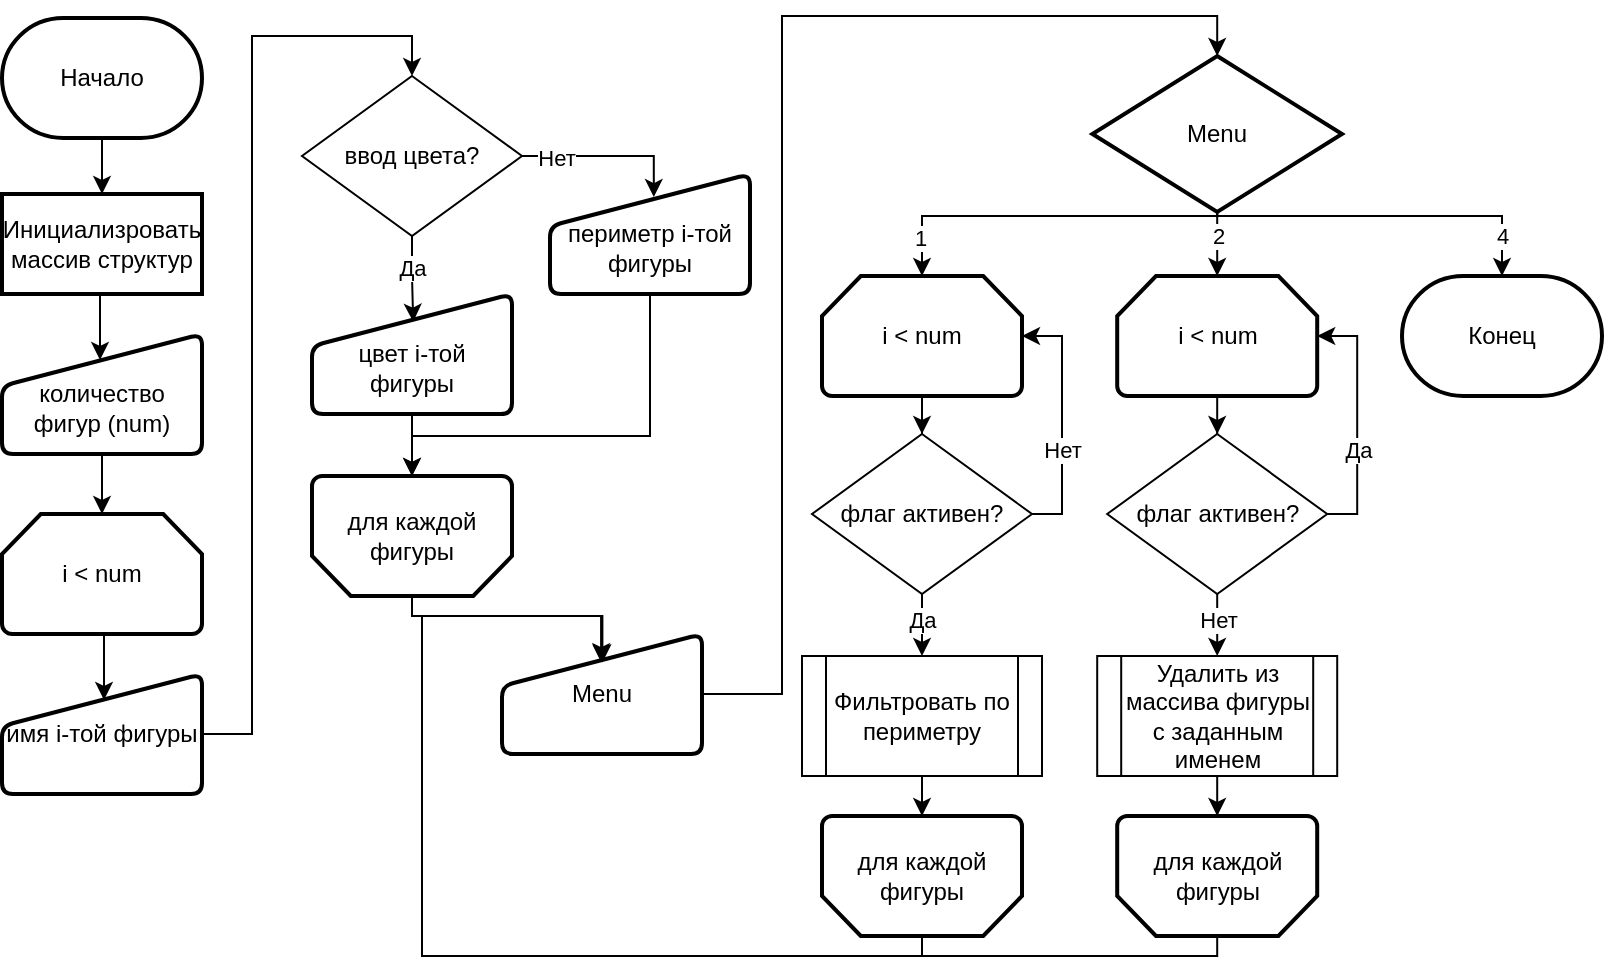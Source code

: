 <mxfile version="16.5.1" type="device"><diagram name="2_1" id="AGk9PsbKG4yfcmLNKomX"><mxGraphModel dx="1206" dy="761" grid="1" gridSize="10" guides="1" tooltips="1" connect="1" arrows="1" fold="1" page="1" pageScale="1" pageWidth="827" pageHeight="583" math="0" shadow="0"><root><mxCell id="_mP06q21zTchJCsDbkNZ-0"/><mxCell id="_mP06q21zTchJCsDbkNZ-1" parent="_mP06q21zTchJCsDbkNZ-0"/><mxCell id="kWQ6_zqu6AqxRDms9JBk-33" style="edgeStyle=orthogonalEdgeStyle;rounded=0;orthogonalLoop=1;jettySize=auto;html=1;strokeWidth=1;" parent="_mP06q21zTchJCsDbkNZ-1" source="_mP06q21zTchJCsDbkNZ-3" target="_mP06q21zTchJCsDbkNZ-7" edge="1"><mxGeometry relative="1" as="geometry"/></mxCell><mxCell id="_mP06q21zTchJCsDbkNZ-3" value="Начало" style="strokeWidth=2;html=1;shape=mxgraph.flowchart.terminator;whiteSpace=wrap;" parent="_mP06q21zTchJCsDbkNZ-1" vertex="1"><mxGeometry x="90" y="11" width="100" height="60" as="geometry"/></mxCell><mxCell id="kWQ6_zqu6AqxRDms9JBk-34" style="edgeStyle=orthogonalEdgeStyle;rounded=0;orthogonalLoop=1;jettySize=auto;html=1;entryX=0.75;entryY=0;entryDx=0;entryDy=0;strokeWidth=1;exitX=0.5;exitY=1;exitDx=0;exitDy=0;" parent="_mP06q21zTchJCsDbkNZ-1" source="_mP06q21zTchJCsDbkNZ-7" edge="1"><mxGeometry relative="1" as="geometry"><mxPoint x="150" y="159" as="sourcePoint"/><mxPoint x="139" y="182" as="targetPoint"/></mxGeometry></mxCell><mxCell id="_mP06q21zTchJCsDbkNZ-7" value="Инициализровать массив структур" style="rounded=0;whiteSpace=wrap;html=1;absoluteArcSize=1;arcSize=14;strokeWidth=2;" parent="_mP06q21zTchJCsDbkNZ-1" vertex="1"><mxGeometry x="90" y="99" width="100" height="50" as="geometry"/></mxCell><mxCell id="kWQ6_zqu6AqxRDms9JBk-35" style="edgeStyle=orthogonalEdgeStyle;rounded=0;orthogonalLoop=1;jettySize=auto;html=1;entryX=0.5;entryY=0;entryDx=0;entryDy=0;entryPerimeter=0;strokeWidth=1;" parent="_mP06q21zTchJCsDbkNZ-1" source="x7VUAeS50ySYtkC6R8WO-0" target="kWQ6_zqu6AqxRDms9JBk-0" edge="1"><mxGeometry relative="1" as="geometry"/></mxCell><mxCell id="x7VUAeS50ySYtkC6R8WO-0" value="&lt;br&gt;количество фигур (num)" style="html=1;strokeWidth=2;shape=manualInput;whiteSpace=wrap;rounded=1;size=26;arcSize=11;" parent="_mP06q21zTchJCsDbkNZ-1" vertex="1"><mxGeometry x="90" y="169" width="100" height="60" as="geometry"/></mxCell><mxCell id="kWQ6_zqu6AqxRDms9JBk-0" value="i &amp;lt; num" style="strokeWidth=2;html=1;shape=mxgraph.flowchart.loop_limit;whiteSpace=wrap;" parent="_mP06q21zTchJCsDbkNZ-1" vertex="1"><mxGeometry x="90" y="259" width="100" height="60" as="geometry"/></mxCell><mxCell id="m7eqk_oekFuUnLVWJfVQ-2" style="edgeStyle=orthogonalEdgeStyle;rounded=0;orthogonalLoop=1;jettySize=auto;html=1;entryX=0.5;entryY=0;entryDx=0;entryDy=0;" parent="_mP06q21zTchJCsDbkNZ-1" source="kWQ6_zqu6AqxRDms9JBk-1" target="m7eqk_oekFuUnLVWJfVQ-1" edge="1"><mxGeometry relative="1" as="geometry"/></mxCell><mxCell id="kWQ6_zqu6AqxRDms9JBk-1" value="имя i-той фигуры" style="html=1;strokeWidth=2;shape=manualInput;whiteSpace=wrap;rounded=1;size=26;arcSize=11;" parent="_mP06q21zTchJCsDbkNZ-1" vertex="1"><mxGeometry x="90" y="339" width="100" height="60" as="geometry"/></mxCell><mxCell id="kWQ6_zqu6AqxRDms9JBk-36" style="edgeStyle=orthogonalEdgeStyle;rounded=0;orthogonalLoop=1;jettySize=auto;html=1;entryX=0.75;entryY=0;entryDx=0;entryDy=0;strokeWidth=1;exitX=0.5;exitY=1;exitDx=0;exitDy=0;" parent="_mP06q21zTchJCsDbkNZ-1" edge="1"><mxGeometry relative="1" as="geometry"><mxPoint x="142.0" y="319" as="sourcePoint"/><mxPoint x="141" y="352" as="targetPoint"/></mxGeometry></mxCell><mxCell id="iL8_0BQP-dy-cd7QoR6_-22" style="edgeStyle=orthogonalEdgeStyle;rounded=0;orthogonalLoop=1;jettySize=auto;html=1;entryX=0.497;entryY=0.239;entryDx=0;entryDy=0;entryPerimeter=0;strokeWidth=1;" parent="_mP06q21zTchJCsDbkNZ-1" source="m7eqk_oekFuUnLVWJfVQ-0" target="iL8_0BQP-dy-cd7QoR6_-21" edge="1"><mxGeometry relative="1" as="geometry"><Array as="points"><mxPoint x="295" y="310"/><mxPoint x="390" y="310"/></Array></mxGeometry></mxCell><mxCell id="m7eqk_oekFuUnLVWJfVQ-0" value="для каждой фигуры" style="strokeWidth=2;html=1;shape=mxgraph.flowchart.loop_limit;whiteSpace=wrap;direction=west;" parent="_mP06q21zTchJCsDbkNZ-1" vertex="1"><mxGeometry x="245" y="240" width="100" height="60" as="geometry"/></mxCell><mxCell id="m7eqk_oekFuUnLVWJfVQ-5" style="edgeStyle=orthogonalEdgeStyle;rounded=0;orthogonalLoop=1;jettySize=auto;html=1;entryX=0.506;entryY=0.231;entryDx=0;entryDy=0;entryPerimeter=0;" parent="_mP06q21zTchJCsDbkNZ-1" source="m7eqk_oekFuUnLVWJfVQ-1" target="m7eqk_oekFuUnLVWJfVQ-4" edge="1"><mxGeometry relative="1" as="geometry"/></mxCell><mxCell id="m7eqk_oekFuUnLVWJfVQ-10" value="Да" style="edgeLabel;html=1;align=center;verticalAlign=middle;resizable=0;points=[];" parent="m7eqk_oekFuUnLVWJfVQ-5" vertex="1" connectable="0"><mxGeometry x="-0.296" relative="1" as="geometry"><mxPoint as="offset"/></mxGeometry></mxCell><mxCell id="m7eqk_oekFuUnLVWJfVQ-8" style="edgeStyle=orthogonalEdgeStyle;rounded=0;orthogonalLoop=1;jettySize=auto;html=1;entryX=0.519;entryY=0.192;entryDx=0;entryDy=0;entryPerimeter=0;" parent="_mP06q21zTchJCsDbkNZ-1" source="m7eqk_oekFuUnLVWJfVQ-1" target="m7eqk_oekFuUnLVWJfVQ-6" edge="1"><mxGeometry relative="1" as="geometry"><Array as="points"><mxPoint x="416" y="80"/></Array></mxGeometry></mxCell><mxCell id="m7eqk_oekFuUnLVWJfVQ-9" value="Нет" style="edgeLabel;html=1;align=center;verticalAlign=middle;resizable=0;points=[];" parent="m7eqk_oekFuUnLVWJfVQ-8" vertex="1" connectable="0"><mxGeometry x="-0.601" y="-1" relative="1" as="geometry"><mxPoint as="offset"/></mxGeometry></mxCell><mxCell id="m7eqk_oekFuUnLVWJfVQ-1" value="ввод цвета?" style="rhombus;whiteSpace=wrap;html=1;" parent="_mP06q21zTchJCsDbkNZ-1" vertex="1"><mxGeometry x="240" y="40" width="110" height="80" as="geometry"/></mxCell><mxCell id="m7eqk_oekFuUnLVWJfVQ-12" style="edgeStyle=orthogonalEdgeStyle;rounded=0;orthogonalLoop=1;jettySize=auto;html=1;entryX=0.5;entryY=1;entryDx=0;entryDy=0;entryPerimeter=0;" parent="_mP06q21zTchJCsDbkNZ-1" source="m7eqk_oekFuUnLVWJfVQ-4" target="m7eqk_oekFuUnLVWJfVQ-0" edge="1"><mxGeometry relative="1" as="geometry"/></mxCell><mxCell id="m7eqk_oekFuUnLVWJfVQ-4" value="&lt;br&gt;цвет i-той фигуры" style="html=1;strokeWidth=2;shape=manualInput;whiteSpace=wrap;rounded=1;size=26;arcSize=11;" parent="_mP06q21zTchJCsDbkNZ-1" vertex="1"><mxGeometry x="245" y="149" width="100" height="60" as="geometry"/></mxCell><mxCell id="iL8_0BQP-dy-cd7QoR6_-24" style="edgeStyle=orthogonalEdgeStyle;rounded=0;orthogonalLoop=1;jettySize=auto;html=1;entryX=0.5;entryY=1;entryDx=0;entryDy=0;entryPerimeter=0;strokeWidth=1;" parent="_mP06q21zTchJCsDbkNZ-1" source="m7eqk_oekFuUnLVWJfVQ-6" target="m7eqk_oekFuUnLVWJfVQ-0" edge="1"><mxGeometry relative="1" as="geometry"><Array as="points"><mxPoint x="414" y="220"/><mxPoint x="295" y="220"/></Array></mxGeometry></mxCell><mxCell id="m7eqk_oekFuUnLVWJfVQ-6" value="&lt;br&gt;периметр i-той фигуры" style="html=1;strokeWidth=2;shape=manualInput;whiteSpace=wrap;rounded=1;size=26;arcSize=11;" parent="_mP06q21zTchJCsDbkNZ-1" vertex="1"><mxGeometry x="364" y="89" width="100" height="60" as="geometry"/></mxCell><mxCell id="HZN5jSzLsxxfqgQOXFx1-21" style="edgeStyle=orthogonalEdgeStyle;rounded=0;orthogonalLoop=1;jettySize=auto;html=1;entryX=0.5;entryY=0;entryDx=0;entryDy=0;entryPerimeter=0;strokeWidth=1;exitX=0.5;exitY=1;exitDx=0;exitDy=0;exitPerimeter=0;" edge="1" parent="_mP06q21zTchJCsDbkNZ-1" source="iL8_0BQP-dy-cd7QoR6_-3" target="HZN5jSzLsxxfqgQOXFx1-9"><mxGeometry relative="1" as="geometry"><Array as="points"><mxPoint x="698" y="110"/><mxPoint x="550" y="110"/></Array></mxGeometry></mxCell><mxCell id="HZN5jSzLsxxfqgQOXFx1-22" value="1" style="edgeLabel;html=1;align=center;verticalAlign=middle;resizable=0;points=[];" vertex="1" connectable="0" parent="HZN5jSzLsxxfqgQOXFx1-21"><mxGeometry x="0.78" y="-1" relative="1" as="geometry"><mxPoint as="offset"/></mxGeometry></mxCell><mxCell id="HZN5jSzLsxxfqgQOXFx1-33" style="edgeStyle=orthogonalEdgeStyle;rounded=0;orthogonalLoop=1;jettySize=auto;html=1;strokeWidth=1;" edge="1" parent="_mP06q21zTchJCsDbkNZ-1" source="iL8_0BQP-dy-cd7QoR6_-3" target="HZN5jSzLsxxfqgQOXFx1-24"><mxGeometry relative="1" as="geometry"/></mxCell><mxCell id="HZN5jSzLsxxfqgQOXFx1-37" value="2" style="edgeLabel;html=1;align=center;verticalAlign=middle;resizable=0;points=[];" vertex="1" connectable="0" parent="HZN5jSzLsxxfqgQOXFx1-33"><mxGeometry x="-0.626" relative="1" as="geometry"><mxPoint y="3" as="offset"/></mxGeometry></mxCell><mxCell id="HZN5jSzLsxxfqgQOXFx1-35" style="edgeStyle=orthogonalEdgeStyle;rounded=0;orthogonalLoop=1;jettySize=auto;html=1;entryX=0.5;entryY=0;entryDx=0;entryDy=0;entryPerimeter=0;strokeWidth=1;" edge="1" parent="_mP06q21zTchJCsDbkNZ-1" source="iL8_0BQP-dy-cd7QoR6_-3" target="iL8_0BQP-dy-cd7QoR6_-12"><mxGeometry relative="1" as="geometry"><Array as="points"><mxPoint x="698" y="110"/><mxPoint x="840" y="110"/></Array></mxGeometry></mxCell><mxCell id="HZN5jSzLsxxfqgQOXFx1-36" value="4" style="edgeLabel;html=1;align=center;verticalAlign=middle;resizable=0;points=[];" vertex="1" connectable="0" parent="HZN5jSzLsxxfqgQOXFx1-35"><mxGeometry x="0.744" relative="1" as="geometry"><mxPoint y="2" as="offset"/></mxGeometry></mxCell><mxCell id="iL8_0BQP-dy-cd7QoR6_-3" value="Menu" style="strokeWidth=2;html=1;shape=mxgraph.flowchart.decision;whiteSpace=wrap;" parent="_mP06q21zTchJCsDbkNZ-1" vertex="1"><mxGeometry x="635.2" y="30" width="124.8" height="78" as="geometry"/></mxCell><mxCell id="iL8_0BQP-dy-cd7QoR6_-12" value="Конец" style="strokeWidth=2;html=1;shape=mxgraph.flowchart.terminator;whiteSpace=wrap;" parent="_mP06q21zTchJCsDbkNZ-1" vertex="1"><mxGeometry x="790" y="140" width="100" height="60" as="geometry"/></mxCell><mxCell id="HZN5jSzLsxxfqgQOXFx1-38" style="edgeStyle=orthogonalEdgeStyle;rounded=0;orthogonalLoop=1;jettySize=auto;html=1;entryX=0.5;entryY=0;entryDx=0;entryDy=0;entryPerimeter=0;strokeWidth=1;" edge="1" parent="_mP06q21zTchJCsDbkNZ-1" source="iL8_0BQP-dy-cd7QoR6_-21" target="iL8_0BQP-dy-cd7QoR6_-3"><mxGeometry relative="1" as="geometry"><Array as="points"><mxPoint x="480" y="349"/><mxPoint x="480" y="10"/><mxPoint x="698" y="10"/></Array></mxGeometry></mxCell><mxCell id="iL8_0BQP-dy-cd7QoR6_-21" value="Menu" style="html=1;strokeWidth=2;shape=manualInput;whiteSpace=wrap;rounded=1;size=26;arcSize=11;" parent="_mP06q21zTchJCsDbkNZ-1" vertex="1"><mxGeometry x="340" y="319" width="100" height="60" as="geometry"/></mxCell><mxCell id="HZN5jSzLsxxfqgQOXFx1-12" style="edgeStyle=orthogonalEdgeStyle;rounded=0;orthogonalLoop=1;jettySize=auto;html=1;entryX=0.5;entryY=0;entryDx=0;entryDy=0;strokeWidth=1;" edge="1" parent="_mP06q21zTchJCsDbkNZ-1" source="HZN5jSzLsxxfqgQOXFx1-9" target="HZN5jSzLsxxfqgQOXFx1-11"><mxGeometry relative="1" as="geometry"/></mxCell><mxCell id="HZN5jSzLsxxfqgQOXFx1-9" value="i &amp;lt; num" style="strokeWidth=2;html=1;shape=mxgraph.flowchart.loop_limit;whiteSpace=wrap;" vertex="1" parent="_mP06q21zTchJCsDbkNZ-1"><mxGeometry x="500" y="140" width="100" height="60" as="geometry"/></mxCell><mxCell id="HZN5jSzLsxxfqgQOXFx1-39" style="edgeStyle=orthogonalEdgeStyle;rounded=0;orthogonalLoop=1;jettySize=auto;html=1;strokeWidth=1;entryX=0.496;entryY=0.227;entryDx=0;entryDy=0;entryPerimeter=0;" edge="1" parent="_mP06q21zTchJCsDbkNZ-1" source="HZN5jSzLsxxfqgQOXFx1-10" target="iL8_0BQP-dy-cd7QoR6_-21"><mxGeometry relative="1" as="geometry"><mxPoint x="390" y="330" as="targetPoint"/><Array as="points"><mxPoint x="550" y="480"/><mxPoint x="300" y="480"/><mxPoint x="300" y="310"/><mxPoint x="390" y="310"/></Array></mxGeometry></mxCell><mxCell id="HZN5jSzLsxxfqgQOXFx1-10" value="для каждой фигуры" style="strokeWidth=2;html=1;shape=mxgraph.flowchart.loop_limit;whiteSpace=wrap;direction=west;" vertex="1" parent="_mP06q21zTchJCsDbkNZ-1"><mxGeometry x="500" y="410" width="100" height="60" as="geometry"/></mxCell><mxCell id="HZN5jSzLsxxfqgQOXFx1-16" style="edgeStyle=orthogonalEdgeStyle;rounded=0;orthogonalLoop=1;jettySize=auto;html=1;entryX=1;entryY=0.5;entryDx=0;entryDy=0;entryPerimeter=0;strokeWidth=1;" edge="1" parent="_mP06q21zTchJCsDbkNZ-1" source="HZN5jSzLsxxfqgQOXFx1-11" target="HZN5jSzLsxxfqgQOXFx1-9"><mxGeometry relative="1" as="geometry"><Array as="points"><mxPoint x="620" y="259"/><mxPoint x="620" y="170"/></Array></mxGeometry></mxCell><mxCell id="HZN5jSzLsxxfqgQOXFx1-17" value="Нет" style="edgeLabel;html=1;align=center;verticalAlign=middle;resizable=0;points=[];" vertex="1" connectable="0" parent="HZN5jSzLsxxfqgQOXFx1-16"><mxGeometry x="-0.237" relative="1" as="geometry"><mxPoint as="offset"/></mxGeometry></mxCell><mxCell id="HZN5jSzLsxxfqgQOXFx1-18" style="edgeStyle=orthogonalEdgeStyle;rounded=0;orthogonalLoop=1;jettySize=auto;html=1;entryX=0.5;entryY=0;entryDx=0;entryDy=0;strokeWidth=1;" edge="1" parent="_mP06q21zTchJCsDbkNZ-1" source="HZN5jSzLsxxfqgQOXFx1-11" target="HZN5jSzLsxxfqgQOXFx1-15"><mxGeometry relative="1" as="geometry"/></mxCell><mxCell id="HZN5jSzLsxxfqgQOXFx1-19" value="Да" style="edgeLabel;html=1;align=center;verticalAlign=middle;resizable=0;points=[];" vertex="1" connectable="0" parent="HZN5jSzLsxxfqgQOXFx1-18"><mxGeometry x="0.242" relative="1" as="geometry"><mxPoint as="offset"/></mxGeometry></mxCell><mxCell id="HZN5jSzLsxxfqgQOXFx1-11" value="флаг активен?" style="rhombus;whiteSpace=wrap;html=1;" vertex="1" parent="_mP06q21zTchJCsDbkNZ-1"><mxGeometry x="495" y="219" width="110" height="80" as="geometry"/></mxCell><mxCell id="HZN5jSzLsxxfqgQOXFx1-20" style="edgeStyle=orthogonalEdgeStyle;rounded=0;orthogonalLoop=1;jettySize=auto;html=1;strokeWidth=1;" edge="1" parent="_mP06q21zTchJCsDbkNZ-1" source="HZN5jSzLsxxfqgQOXFx1-15" target="HZN5jSzLsxxfqgQOXFx1-10"><mxGeometry relative="1" as="geometry"/></mxCell><mxCell id="HZN5jSzLsxxfqgQOXFx1-15" value="Фильтровать по периметру" style="shape=process;whiteSpace=wrap;html=1;backgroundOutline=1;" vertex="1" parent="_mP06q21zTchJCsDbkNZ-1"><mxGeometry x="490" y="330.0" width="120" height="60" as="geometry"/></mxCell><mxCell id="HZN5jSzLsxxfqgQOXFx1-23" style="edgeStyle=orthogonalEdgeStyle;rounded=0;orthogonalLoop=1;jettySize=auto;html=1;entryX=0.5;entryY=0;entryDx=0;entryDy=0;strokeWidth=1;" edge="1" parent="_mP06q21zTchJCsDbkNZ-1" source="HZN5jSzLsxxfqgQOXFx1-24" target="HZN5jSzLsxxfqgQOXFx1-30"><mxGeometry relative="1" as="geometry"/></mxCell><mxCell id="HZN5jSzLsxxfqgQOXFx1-24" value="i &amp;lt; num" style="strokeWidth=2;html=1;shape=mxgraph.flowchart.loop_limit;whiteSpace=wrap;" vertex="1" parent="_mP06q21zTchJCsDbkNZ-1"><mxGeometry x="647.6" y="140" width="100" height="60" as="geometry"/></mxCell><mxCell id="HZN5jSzLsxxfqgQOXFx1-40" style="edgeStyle=orthogonalEdgeStyle;rounded=0;orthogonalLoop=1;jettySize=auto;html=1;entryX=0.502;entryY=0.237;entryDx=0;entryDy=0;entryPerimeter=0;strokeWidth=1;" edge="1" parent="_mP06q21zTchJCsDbkNZ-1" source="HZN5jSzLsxxfqgQOXFx1-25" target="iL8_0BQP-dy-cd7QoR6_-21"><mxGeometry relative="1" as="geometry"><Array as="points"><mxPoint x="698" y="480"/><mxPoint x="300" y="480"/><mxPoint x="300" y="310"/><mxPoint x="390" y="310"/></Array></mxGeometry></mxCell><mxCell id="HZN5jSzLsxxfqgQOXFx1-25" value="для каждой фигуры" style="strokeWidth=2;html=1;shape=mxgraph.flowchart.loop_limit;whiteSpace=wrap;direction=west;" vertex="1" parent="_mP06q21zTchJCsDbkNZ-1"><mxGeometry x="647.6" y="410" width="100" height="60" as="geometry"/></mxCell><mxCell id="HZN5jSzLsxxfqgQOXFx1-26" style="edgeStyle=orthogonalEdgeStyle;rounded=0;orthogonalLoop=1;jettySize=auto;html=1;entryX=1;entryY=0.5;entryDx=0;entryDy=0;entryPerimeter=0;strokeWidth=1;" edge="1" parent="_mP06q21zTchJCsDbkNZ-1" source="HZN5jSzLsxxfqgQOXFx1-30" target="HZN5jSzLsxxfqgQOXFx1-24"><mxGeometry relative="1" as="geometry"><Array as="points"><mxPoint x="767.6" y="259"/><mxPoint x="767.6" y="170"/></Array></mxGeometry></mxCell><mxCell id="HZN5jSzLsxxfqgQOXFx1-27" value="Да" style="edgeLabel;html=1;align=center;verticalAlign=middle;resizable=0;points=[];" vertex="1" connectable="0" parent="HZN5jSzLsxxfqgQOXFx1-26"><mxGeometry x="-0.237" relative="1" as="geometry"><mxPoint as="offset"/></mxGeometry></mxCell><mxCell id="HZN5jSzLsxxfqgQOXFx1-28" style="edgeStyle=orthogonalEdgeStyle;rounded=0;orthogonalLoop=1;jettySize=auto;html=1;entryX=0.5;entryY=0;entryDx=0;entryDy=0;strokeWidth=1;" edge="1" parent="_mP06q21zTchJCsDbkNZ-1" source="HZN5jSzLsxxfqgQOXFx1-30" target="HZN5jSzLsxxfqgQOXFx1-32"><mxGeometry relative="1" as="geometry"/></mxCell><mxCell id="HZN5jSzLsxxfqgQOXFx1-29" value="Нет" style="edgeLabel;html=1;align=center;verticalAlign=middle;resizable=0;points=[];" vertex="1" connectable="0" parent="HZN5jSzLsxxfqgQOXFx1-28"><mxGeometry x="0.242" relative="1" as="geometry"><mxPoint as="offset"/></mxGeometry></mxCell><mxCell id="HZN5jSzLsxxfqgQOXFx1-30" value="флаг активен?" style="rhombus;whiteSpace=wrap;html=1;" vertex="1" parent="_mP06q21zTchJCsDbkNZ-1"><mxGeometry x="642.6" y="219" width="110" height="80" as="geometry"/></mxCell><mxCell id="HZN5jSzLsxxfqgQOXFx1-31" style="edgeStyle=orthogonalEdgeStyle;rounded=0;orthogonalLoop=1;jettySize=auto;html=1;strokeWidth=1;" edge="1" parent="_mP06q21zTchJCsDbkNZ-1" source="HZN5jSzLsxxfqgQOXFx1-32" target="HZN5jSzLsxxfqgQOXFx1-25"><mxGeometry relative="1" as="geometry"/></mxCell><mxCell id="HZN5jSzLsxxfqgQOXFx1-32" value="Удалить из массива фигуры с заданным именем" style="shape=process;whiteSpace=wrap;html=1;backgroundOutline=1;" vertex="1" parent="_mP06q21zTchJCsDbkNZ-1"><mxGeometry x="637.6" y="330.0" width="120" height="60" as="geometry"/></mxCell></root></mxGraphModel></diagram></mxfile>